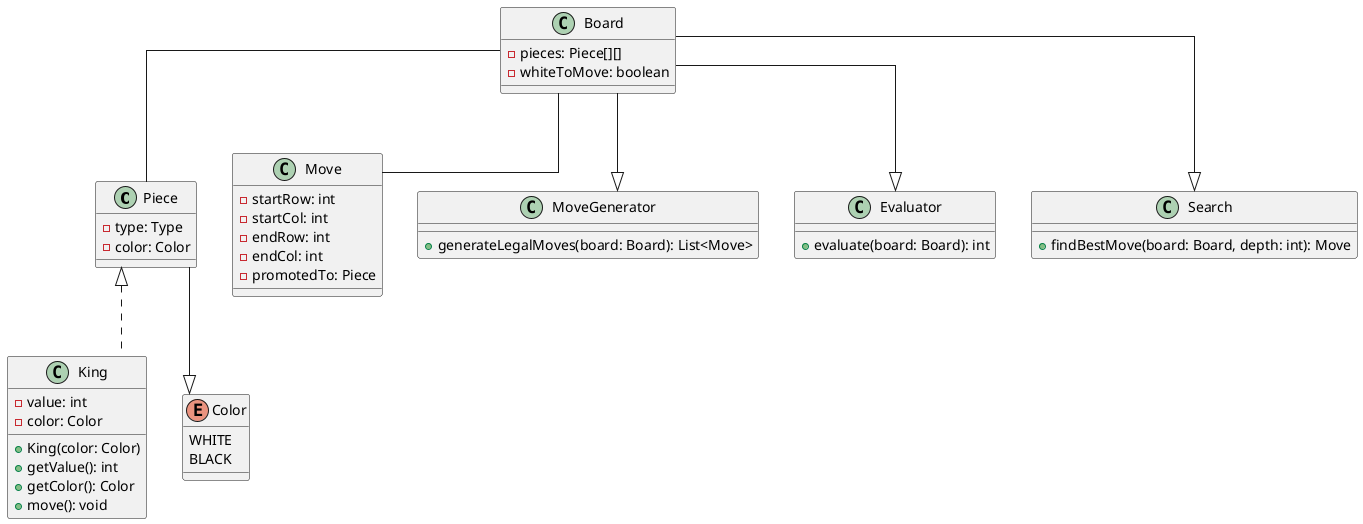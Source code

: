 @startuml
skinparam linetype ortho

class Piece {
    - type: Type
    - color: Color
}

class King {
    - value: int
    - color: Color
    + King(color: Color)
    + getValue(): int
    + getColor(): Color
    + move(): void
}

enum Color {
    WHITE
    BLACK
}

Piece <|.. King
Piece --|> Color

class Board {
    - pieces: Piece[][]
    - whiteToMove: boolean
}

Board -- Piece

class Move {
    - startRow: int
    - startCol: int
    - endRow: int
    - endCol: int
    - promotedTo: Piece

}

Board -- Move

class MoveGenerator {
    + generateLegalMoves(board: Board): List<Move>
}

Board --|> MoveGenerator

class Evaluator {
    + evaluate(board: Board): int
}

Board --|> Evaluator

class Search {
    + findBestMove(board: Board, depth: int): Move
}

Board --|> Search
@enduml
